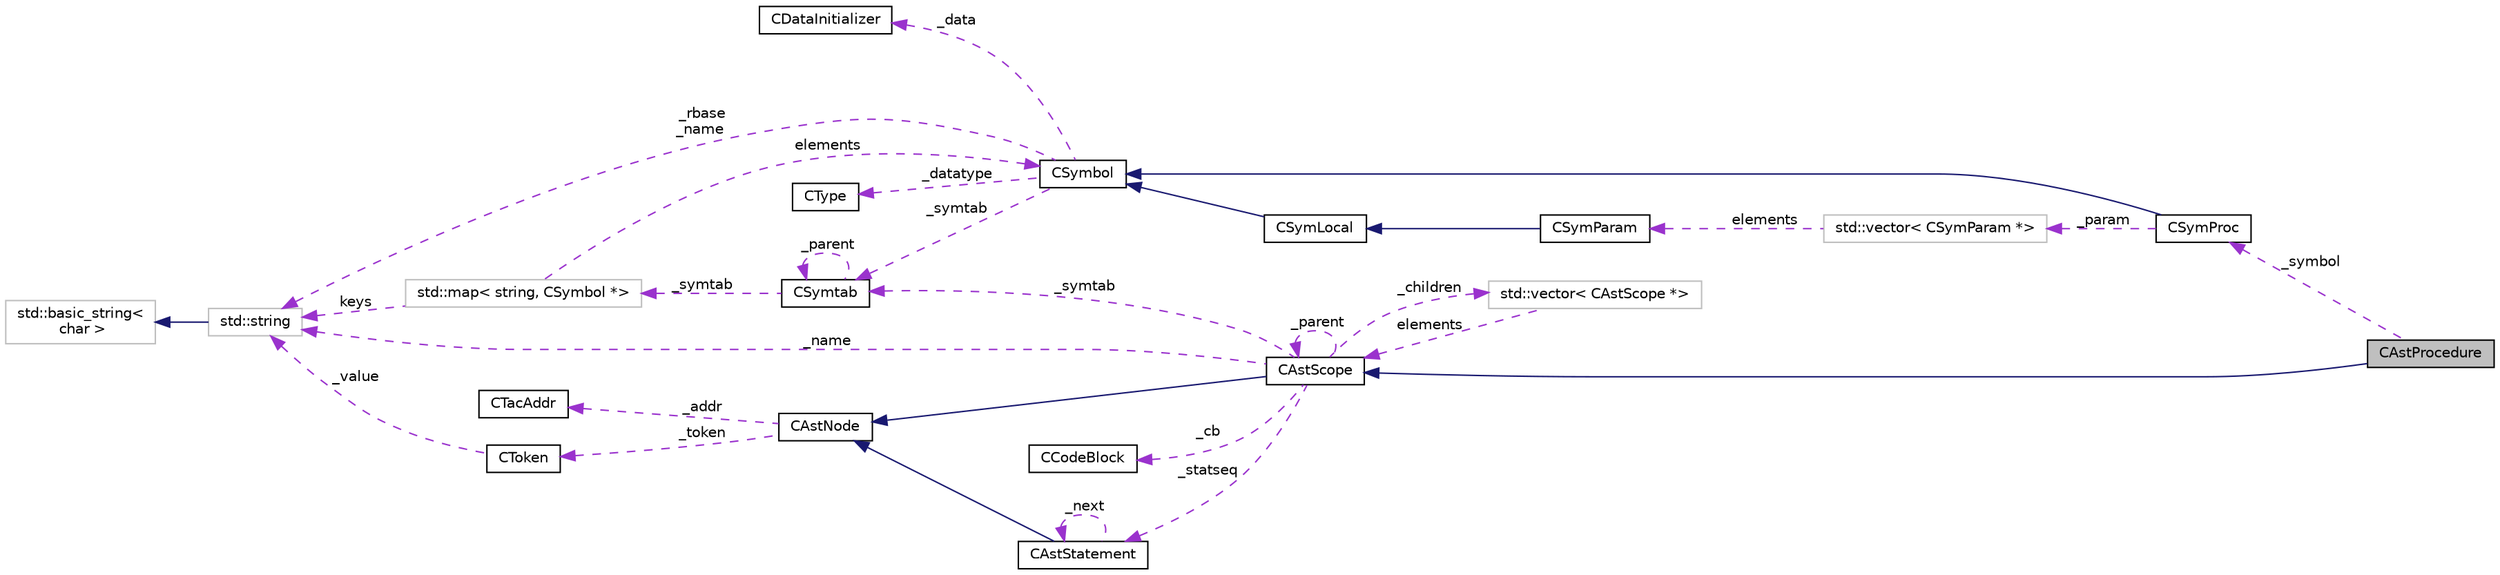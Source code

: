 digraph "CAstProcedure"
{
  edge [fontname="Helvetica",fontsize="10",labelfontname="Helvetica",labelfontsize="10"];
  node [fontname="Helvetica",fontsize="10",shape=record];
  rankdir="LR";
  Node3 [label="CAstProcedure",height=0.2,width=0.4,color="black", fillcolor="grey75", style="filled", fontcolor="black"];
  Node4 -> Node3 [dir="back",color="midnightblue",fontsize="10",style="solid",fontname="Helvetica"];
  Node4 [label="CAstScope",height=0.2,width=0.4,color="black", fillcolor="white", style="filled",URL="$classCAstScope.html",tooltip="AST scope node. "];
  Node5 -> Node4 [dir="back",color="midnightblue",fontsize="10",style="solid",fontname="Helvetica"];
  Node5 [label="CAstNode",height=0.2,width=0.4,color="black", fillcolor="white", style="filled",URL="$classCAstNode.html",tooltip="AST base node. "];
  Node6 -> Node5 [dir="back",color="darkorchid3",fontsize="10",style="dashed",label=" _token" ,fontname="Helvetica"];
  Node6 [label="CToken",height=0.2,width=0.4,color="black", fillcolor="white", style="filled",URL="$classCToken.html",tooltip="token "];
  Node7 -> Node6 [dir="back",color="darkorchid3",fontsize="10",style="dashed",label=" _value" ,fontname="Helvetica"];
  Node7 [label="std::string",height=0.2,width=0.4,color="grey75", fillcolor="white", style="filled",tooltip="STL class. "];
  Node8 -> Node7 [dir="back",color="midnightblue",fontsize="10",style="solid",fontname="Helvetica"];
  Node8 [label="std::basic_string\<\l char \>",height=0.2,width=0.4,color="grey75", fillcolor="white", style="filled",tooltip="STL class. "];
  Node9 -> Node5 [dir="back",color="darkorchid3",fontsize="10",style="dashed",label=" _addr" ,fontname="Helvetica"];
  Node9 [label="CTacAddr",height=0.2,width=0.4,color="black", fillcolor="white", style="filled",URL="$classCTacAddr.html",tooltip="address class "];
  Node10 -> Node4 [dir="back",color="darkorchid3",fontsize="10",style="dashed",label=" _statseq" ,fontname="Helvetica"];
  Node10 [label="CAstStatement",height=0.2,width=0.4,color="black", fillcolor="white", style="filled",URL="$classCAstStatement.html",tooltip="AST statement node. "];
  Node5 -> Node10 [dir="back",color="midnightblue",fontsize="10",style="solid",fontname="Helvetica"];
  Node10 -> Node10 [dir="back",color="darkorchid3",fontsize="10",style="dashed",label=" _next" ,fontname="Helvetica"];
  Node11 -> Node4 [dir="back",color="darkorchid3",fontsize="10",style="dashed",label=" _symtab" ,fontname="Helvetica"];
  Node11 [label="CSymtab",height=0.2,width=0.4,color="black", fillcolor="white", style="filled",URL="$classCSymtab.html",tooltip="SnuPL symbol table. "];
  Node11 -> Node11 [dir="back",color="darkorchid3",fontsize="10",style="dashed",label=" _parent" ,fontname="Helvetica"];
  Node12 -> Node11 [dir="back",color="darkorchid3",fontsize="10",style="dashed",label=" _symtab" ,fontname="Helvetica"];
  Node12 [label="std::map\< string, CSymbol *\>",height=0.2,width=0.4,color="grey75", fillcolor="white", style="filled"];
  Node7 -> Node12 [dir="back",color="darkorchid3",fontsize="10",style="dashed",label=" keys" ,fontname="Helvetica"];
  Node13 -> Node12 [dir="back",color="darkorchid3",fontsize="10",style="dashed",label=" elements" ,fontname="Helvetica"];
  Node13 [label="CSymbol",height=0.2,width=0.4,color="black", fillcolor="white", style="filled",URL="$classCSymbol.html",tooltip="SnuPL symbol. "];
  Node11 -> Node13 [dir="back",color="darkorchid3",fontsize="10",style="dashed",label=" _symtab" ,fontname="Helvetica"];
  Node14 -> Node13 [dir="back",color="darkorchid3",fontsize="10",style="dashed",label=" _datatype" ,fontname="Helvetica"];
  Node14 [label="CType",height=0.2,width=0.4,color="black", fillcolor="white", style="filled",URL="$classCType.html",tooltip="SnuPL base type. "];
  Node15 -> Node13 [dir="back",color="darkorchid3",fontsize="10",style="dashed",label=" _data" ,fontname="Helvetica"];
  Node15 [label="CDataInitializer",height=0.2,width=0.4,color="black", fillcolor="white", style="filled",URL="$classCDataInitializer.html",tooltip="SnuPL data initializer. "];
  Node7 -> Node13 [dir="back",color="darkorchid3",fontsize="10",style="dashed",label=" _rbase\n_name" ,fontname="Helvetica"];
  Node16 -> Node4 [dir="back",color="darkorchid3",fontsize="10",style="dashed",label=" _cb" ,fontname="Helvetica"];
  Node16 [label="CCodeBlock",height=0.2,width=0.4,color="black", fillcolor="white", style="filled",URL="$classCCodeBlock.html",tooltip="code block "];
  Node4 -> Node4 [dir="back",color="darkorchid3",fontsize="10",style="dashed",label=" _parent" ,fontname="Helvetica"];
  Node17 -> Node4 [dir="back",color="darkorchid3",fontsize="10",style="dashed",label=" _children" ,fontname="Helvetica"];
  Node17 [label="std::vector\< CAstScope *\>",height=0.2,width=0.4,color="grey75", fillcolor="white", style="filled"];
  Node4 -> Node17 [dir="back",color="darkorchid3",fontsize="10",style="dashed",label=" elements" ,fontname="Helvetica"];
  Node7 -> Node4 [dir="back",color="darkorchid3",fontsize="10",style="dashed",label=" _name" ,fontname="Helvetica"];
  Node18 -> Node3 [dir="back",color="darkorchid3",fontsize="10",style="dashed",label=" _symbol" ,fontname="Helvetica"];
  Node18 [label="CSymProc",height=0.2,width=0.4,color="black", fillcolor="white", style="filled",URL="$classCSymProc.html",tooltip="procedure symbol "];
  Node13 -> Node18 [dir="back",color="midnightblue",fontsize="10",style="solid",fontname="Helvetica"];
  Node19 -> Node18 [dir="back",color="darkorchid3",fontsize="10",style="dashed",label=" _param" ,fontname="Helvetica"];
  Node19 [label="std::vector\< CSymParam *\>",height=0.2,width=0.4,color="grey75", fillcolor="white", style="filled"];
  Node20 -> Node19 [dir="back",color="darkorchid3",fontsize="10",style="dashed",label=" elements" ,fontname="Helvetica"];
  Node20 [label="CSymParam",height=0.2,width=0.4,color="black", fillcolor="white", style="filled",URL="$classCSymParam.html",tooltip="procedure parameter "];
  Node21 -> Node20 [dir="back",color="midnightblue",fontsize="10",style="solid",fontname="Helvetica"];
  Node21 [label="CSymLocal",height=0.2,width=0.4,color="black", fillcolor="white", style="filled",URL="$classCSymLocal.html",tooltip="local variable "];
  Node13 -> Node21 [dir="back",color="midnightblue",fontsize="10",style="solid",fontname="Helvetica"];
}
